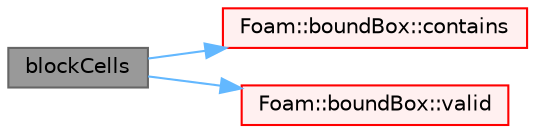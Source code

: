 digraph "blockCells"
{
 // LATEX_PDF_SIZE
  bgcolor="transparent";
  edge [fontname=Helvetica,fontsize=10,labelfontname=Helvetica,labelfontsize=10];
  node [fontname=Helvetica,fontsize=10,shape=box,height=0.2,width=0.4];
  rankdir="LR";
  Node1 [id="Node000001",label="blockCells",height=0.2,width=0.4,color="gray40", fillcolor="grey60", style="filled", fontcolor="black",tooltip=" "];
  Node1 -> Node2 [id="edge1_Node000001_Node000002",color="steelblue1",style="solid",tooltip=" "];
  Node2 [id="Node000002",label="Foam::boundBox::contains",height=0.2,width=0.4,color="red", fillcolor="#FFF0F0", style="filled",URL="$classFoam_1_1boundBox.html#a5ce962bdc75bba7628ed4147198b5d49",tooltip=" "];
  Node1 -> Node6 [id="edge2_Node000001_Node000006",color="steelblue1",style="solid",tooltip=" "];
  Node6 [id="Node000006",label="Foam::boundBox::valid",height=0.2,width=0.4,color="red", fillcolor="#FFF0F0", style="filled",URL="$classFoam_1_1boundBox.html#a315419f26d3c59fa143b49b90a019049",tooltip=" "];
}
